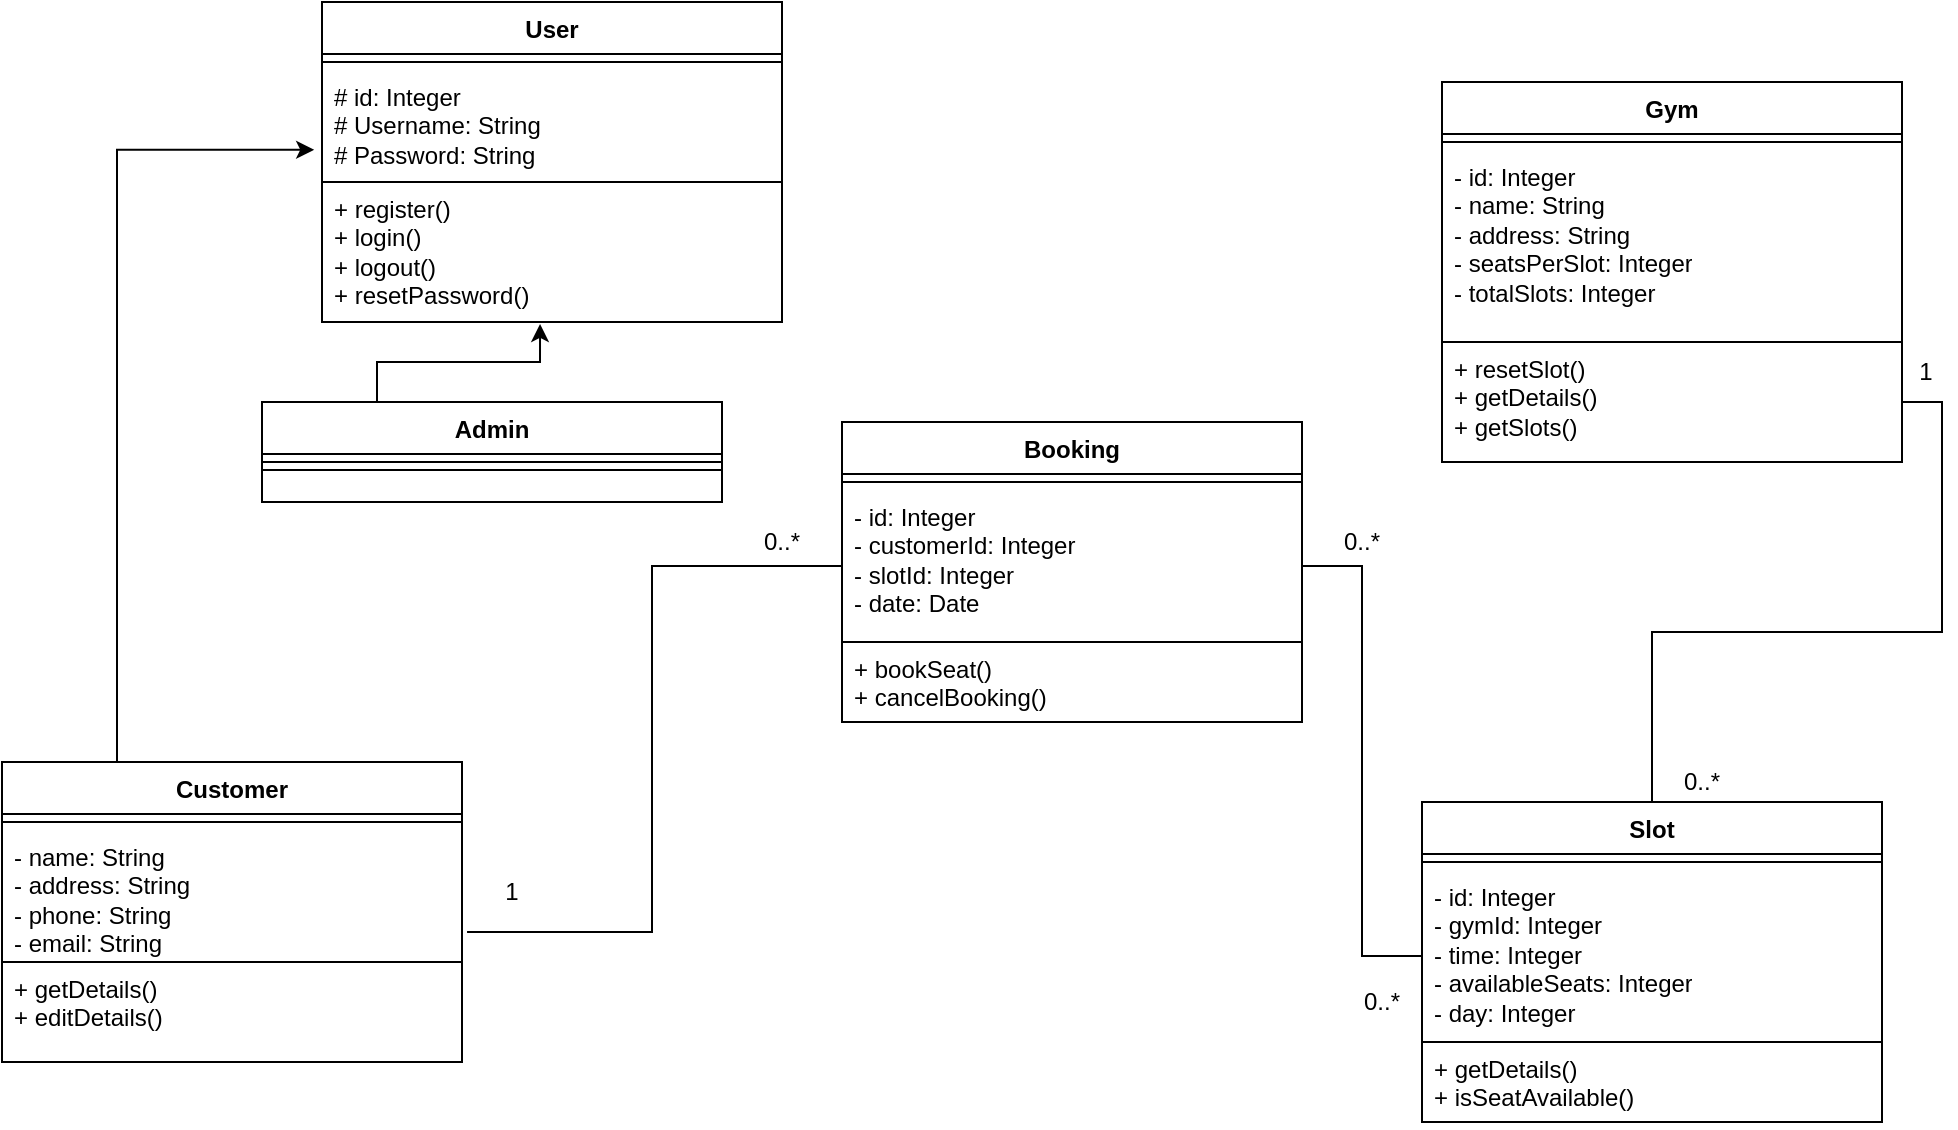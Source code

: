 <mxfile version="21.5.0" type="google">
  <diagram id="C5RBs43oDa-KdzZeNtuy" name="Page-1">
    <mxGraphModel grid="1" page="0" gridSize="10" guides="1" tooltips="1" connect="1" arrows="1" fold="1" pageScale="1" pageWidth="827" pageHeight="1169" math="0" shadow="0">
      <root>
        <mxCell id="WIyWlLk6GJQsqaUBKTNV-0" />
        <mxCell id="WIyWlLk6GJQsqaUBKTNV-1" parent="WIyWlLk6GJQsqaUBKTNV-0" />
        <mxCell id="jiPVxoye8p74x1H-jaRW-0" value="User" style="swimlane;fontStyle=1;align=center;verticalAlign=top;childLayout=stackLayout;horizontal=1;startSize=26;horizontalStack=0;resizeParent=1;resizeParentMax=0;resizeLast=0;collapsible=1;marginBottom=0;whiteSpace=wrap;html=1;" vertex="1" parent="WIyWlLk6GJQsqaUBKTNV-1">
          <mxGeometry x="10" y="30" width="230" height="160" as="geometry">
            <mxRectangle x="330" y="380" width="100" height="30" as="alternateBounds" />
          </mxGeometry>
        </mxCell>
        <mxCell id="jiPVxoye8p74x1H-jaRW-1" value="" style="line;strokeWidth=1;fillColor=none;align=left;verticalAlign=middle;spacingTop=-1;spacingLeft=3;spacingRight=3;rotatable=0;labelPosition=right;points=[];portConstraint=eastwest;strokeColor=inherit;" vertex="1" parent="jiPVxoye8p74x1H-jaRW-0">
          <mxGeometry y="26" width="230" height="8" as="geometry" />
        </mxCell>
        <mxCell id="jiPVxoye8p74x1H-jaRW-2" value="# id: Integer&lt;br&gt;# Username: String&lt;br&gt;# Password: String" style="text;strokeColor=none;fillColor=none;align=left;verticalAlign=top;spacingLeft=4;spacingRight=4;overflow=hidden;rotatable=0;points=[[0,0.5],[1,0.5]];portConstraint=eastwest;whiteSpace=wrap;html=1;" vertex="1" parent="jiPVxoye8p74x1H-jaRW-0">
          <mxGeometry y="34" width="230" height="56" as="geometry" />
        </mxCell>
        <mxCell id="jiPVxoye8p74x1H-jaRW-3" value="+ register()&lt;br&gt;+ login()&lt;br&gt;+ logout()&lt;br&gt;+ resetPassword()" style="text;strokeColor=default;fillColor=none;align=left;verticalAlign=top;spacingLeft=4;spacingRight=4;overflow=hidden;rotatable=0;points=[[0,0.5],[1,0.5]];portConstraint=eastwest;whiteSpace=wrap;html=1;" vertex="1" parent="jiPVxoye8p74x1H-jaRW-0">
          <mxGeometry y="90" width="230" height="70" as="geometry" />
        </mxCell>
        <mxCell id="jiPVxoye8p74x1H-jaRW-12" style="edgeStyle=orthogonalEdgeStyle;rounded=0;orthogonalLoop=1;jettySize=auto;html=1;exitX=0.25;exitY=0;exitDx=0;exitDy=0;entryX=-0.017;entryY=0.712;entryDx=0;entryDy=0;entryPerimeter=0;" edge="1" parent="WIyWlLk6GJQsqaUBKTNV-1" source="jiPVxoye8p74x1H-jaRW-6" target="jiPVxoye8p74x1H-jaRW-2">
          <mxGeometry relative="1" as="geometry" />
        </mxCell>
        <mxCell id="jiPVxoye8p74x1H-jaRW-6" value="Customer" style="swimlane;fontStyle=1;align=center;verticalAlign=top;childLayout=stackLayout;horizontal=1;startSize=26;horizontalStack=0;resizeParent=1;resizeParentMax=0;resizeLast=0;collapsible=1;marginBottom=0;whiteSpace=wrap;html=1;" vertex="1" parent="WIyWlLk6GJQsqaUBKTNV-1">
          <mxGeometry x="-150" y="410" width="230" height="150" as="geometry">
            <mxRectangle x="330" y="380" width="100" height="30" as="alternateBounds" />
          </mxGeometry>
        </mxCell>
        <mxCell id="jiPVxoye8p74x1H-jaRW-7" value="" style="line;strokeWidth=1;fillColor=none;align=left;verticalAlign=middle;spacingTop=-1;spacingLeft=3;spacingRight=3;rotatable=0;labelPosition=right;points=[];portConstraint=eastwest;strokeColor=inherit;" vertex="1" parent="jiPVxoye8p74x1H-jaRW-6">
          <mxGeometry y="26" width="230" height="8" as="geometry" />
        </mxCell>
        <mxCell id="jiPVxoye8p74x1H-jaRW-8" value="- name: String&lt;br&gt;- address: String&lt;br&gt;- phone: String&lt;br&gt;- email: String" style="text;strokeColor=none;fillColor=none;align=left;verticalAlign=top;spacingLeft=4;spacingRight=4;overflow=hidden;rotatable=0;points=[[0,0.5],[1,0.5]];portConstraint=eastwest;whiteSpace=wrap;html=1;" vertex="1" parent="jiPVxoye8p74x1H-jaRW-6">
          <mxGeometry y="34" width="230" height="66" as="geometry" />
        </mxCell>
        <mxCell id="jiPVxoye8p74x1H-jaRW-9" value="+ getDetails()&lt;br&gt;+ editDetails()&lt;br&gt;" style="text;strokeColor=default;fillColor=none;align=left;verticalAlign=top;spacingLeft=4;spacingRight=4;overflow=hidden;rotatable=0;points=[[0,0.5],[1,0.5]];portConstraint=eastwest;whiteSpace=wrap;html=1;" vertex="1" parent="jiPVxoye8p74x1H-jaRW-6">
          <mxGeometry y="100" width="230" height="50" as="geometry" />
        </mxCell>
        <mxCell id="jiPVxoye8p74x1H-jaRW-17" style="edgeStyle=orthogonalEdgeStyle;rounded=0;orthogonalLoop=1;jettySize=auto;html=1;exitX=0.25;exitY=0;exitDx=0;exitDy=0;entryX=0.474;entryY=1.014;entryDx=0;entryDy=0;entryPerimeter=0;" edge="1" parent="WIyWlLk6GJQsqaUBKTNV-1" source="jiPVxoye8p74x1H-jaRW-13" target="jiPVxoye8p74x1H-jaRW-3">
          <mxGeometry relative="1" as="geometry" />
        </mxCell>
        <mxCell id="jiPVxoye8p74x1H-jaRW-13" value="Admin" style="swimlane;fontStyle=1;align=center;verticalAlign=top;childLayout=stackLayout;horizontal=1;startSize=26;horizontalStack=0;resizeParent=1;resizeParentMax=0;resizeLast=0;collapsible=1;marginBottom=0;whiteSpace=wrap;html=1;" vertex="1" parent="WIyWlLk6GJQsqaUBKTNV-1">
          <mxGeometry x="-20" y="230" width="230" height="50" as="geometry">
            <mxRectangle x="330" y="380" width="100" height="30" as="alternateBounds" />
          </mxGeometry>
        </mxCell>
        <mxCell id="jiPVxoye8p74x1H-jaRW-14" value="" style="line;strokeWidth=1;fillColor=none;align=left;verticalAlign=middle;spacingTop=-1;spacingLeft=3;spacingRight=3;rotatable=0;labelPosition=right;points=[];portConstraint=eastwest;strokeColor=inherit;" vertex="1" parent="jiPVxoye8p74x1H-jaRW-13">
          <mxGeometry y="26" width="230" height="8" as="geometry" />
        </mxCell>
        <mxCell id="jiPVxoye8p74x1H-jaRW-16" value="" style="text;strokeColor=default;fillColor=none;align=left;verticalAlign=top;spacingLeft=4;spacingRight=4;overflow=hidden;rotatable=0;points=[[0,0.5],[1,0.5]];portConstraint=eastwest;whiteSpace=wrap;html=1;" vertex="1" parent="jiPVxoye8p74x1H-jaRW-13">
          <mxGeometry y="34" width="230" height="16" as="geometry" />
        </mxCell>
        <mxCell id="jiPVxoye8p74x1H-jaRW-18" value="Gym" style="swimlane;fontStyle=1;align=center;verticalAlign=top;childLayout=stackLayout;horizontal=1;startSize=26;horizontalStack=0;resizeParent=1;resizeParentMax=0;resizeLast=0;collapsible=1;marginBottom=0;whiteSpace=wrap;html=1;" vertex="1" parent="WIyWlLk6GJQsqaUBKTNV-1">
          <mxGeometry x="570" y="70" width="230" height="190" as="geometry">
            <mxRectangle x="330" y="380" width="100" height="30" as="alternateBounds" />
          </mxGeometry>
        </mxCell>
        <mxCell id="jiPVxoye8p74x1H-jaRW-19" value="" style="line;strokeWidth=1;fillColor=none;align=left;verticalAlign=middle;spacingTop=-1;spacingLeft=3;spacingRight=3;rotatable=0;labelPosition=right;points=[];portConstraint=eastwest;strokeColor=inherit;" vertex="1" parent="jiPVxoye8p74x1H-jaRW-18">
          <mxGeometry y="26" width="230" height="8" as="geometry" />
        </mxCell>
        <mxCell id="jiPVxoye8p74x1H-jaRW-20" value="- id: Integer&lt;br&gt;- name: String&lt;br&gt;- address: String&lt;br&gt;- seatsPerSlot: Integer&lt;br&gt;- totalSlots: Integer" style="text;strokeColor=none;fillColor=none;align=left;verticalAlign=top;spacingLeft=4;spacingRight=4;overflow=hidden;rotatable=0;points=[[0,0.5],[1,0.5]];portConstraint=eastwest;whiteSpace=wrap;html=1;" vertex="1" parent="jiPVxoye8p74x1H-jaRW-18">
          <mxGeometry y="34" width="230" height="96" as="geometry" />
        </mxCell>
        <mxCell id="jiPVxoye8p74x1H-jaRW-21" value="+ resetSlot()&lt;br&gt;+ getDetails()&lt;br&gt;+ getSlots()" style="text;strokeColor=default;fillColor=none;align=left;verticalAlign=top;spacingLeft=4;spacingRight=4;overflow=hidden;rotatable=0;points=[[0,0.5],[1,0.5]];portConstraint=eastwest;whiteSpace=wrap;html=1;" vertex="1" parent="jiPVxoye8p74x1H-jaRW-18">
          <mxGeometry y="130" width="230" height="60" as="geometry" />
        </mxCell>
        <mxCell id="jiPVxoye8p74x1H-jaRW-22" value="Booking" style="swimlane;fontStyle=1;align=center;verticalAlign=top;childLayout=stackLayout;horizontal=1;startSize=26;horizontalStack=0;resizeParent=1;resizeParentMax=0;resizeLast=0;collapsible=1;marginBottom=0;whiteSpace=wrap;html=1;" vertex="1" parent="WIyWlLk6GJQsqaUBKTNV-1">
          <mxGeometry x="270" y="240" width="230" height="150" as="geometry">
            <mxRectangle x="330" y="380" width="100" height="30" as="alternateBounds" />
          </mxGeometry>
        </mxCell>
        <mxCell id="jiPVxoye8p74x1H-jaRW-23" value="" style="line;strokeWidth=1;fillColor=none;align=left;verticalAlign=middle;spacingTop=-1;spacingLeft=3;spacingRight=3;rotatable=0;labelPosition=right;points=[];portConstraint=eastwest;strokeColor=inherit;" vertex="1" parent="jiPVxoye8p74x1H-jaRW-22">
          <mxGeometry y="26" width="230" height="8" as="geometry" />
        </mxCell>
        <mxCell id="jiPVxoye8p74x1H-jaRW-24" value="- id: Integer&lt;br&gt;- customerId: Integer&lt;br&gt;- slotId: Integer&lt;br&gt;- date: Date" style="text;strokeColor=none;fillColor=none;align=left;verticalAlign=top;spacingLeft=4;spacingRight=4;overflow=hidden;rotatable=0;points=[[0,0.5],[1,0.5]];portConstraint=eastwest;whiteSpace=wrap;html=1;" vertex="1" parent="jiPVxoye8p74x1H-jaRW-22">
          <mxGeometry y="34" width="230" height="76" as="geometry" />
        </mxCell>
        <mxCell id="jiPVxoye8p74x1H-jaRW-25" value="+ bookSeat()&lt;br&gt;+ cancelBooking()" style="text;strokeColor=default;fillColor=none;align=left;verticalAlign=top;spacingLeft=4;spacingRight=4;overflow=hidden;rotatable=0;points=[[0,0.5],[1,0.5]];portConstraint=eastwest;whiteSpace=wrap;html=1;" vertex="1" parent="jiPVxoye8p74x1H-jaRW-22">
          <mxGeometry y="110" width="230" height="40" as="geometry" />
        </mxCell>
        <mxCell id="23OB1U3VKTnDdC72Nv8R-4" style="edgeStyle=orthogonalEdgeStyle;rounded=0;orthogonalLoop=1;jettySize=auto;html=1;exitX=0.5;exitY=0;exitDx=0;exitDy=0;entryX=1;entryY=0.5;entryDx=0;entryDy=0;endArrow=none;endFill=0;" edge="1" parent="WIyWlLk6GJQsqaUBKTNV-1" source="jiPVxoye8p74x1H-jaRW-26" target="jiPVxoye8p74x1H-jaRW-21">
          <mxGeometry relative="1" as="geometry">
            <mxPoint x="700" y="310" as="targetPoint" />
          </mxGeometry>
        </mxCell>
        <mxCell id="jiPVxoye8p74x1H-jaRW-26" value="Slot" style="swimlane;fontStyle=1;align=center;verticalAlign=top;childLayout=stackLayout;horizontal=1;startSize=26;horizontalStack=0;resizeParent=1;resizeParentMax=0;resizeLast=0;collapsible=1;marginBottom=0;whiteSpace=wrap;html=1;" vertex="1" parent="WIyWlLk6GJQsqaUBKTNV-1">
          <mxGeometry x="560" y="430" width="230" height="160" as="geometry">
            <mxRectangle x="330" y="380" width="100" height="30" as="alternateBounds" />
          </mxGeometry>
        </mxCell>
        <mxCell id="jiPVxoye8p74x1H-jaRW-27" value="" style="line;strokeWidth=1;fillColor=none;align=left;verticalAlign=middle;spacingTop=-1;spacingLeft=3;spacingRight=3;rotatable=0;labelPosition=right;points=[];portConstraint=eastwest;strokeColor=inherit;" vertex="1" parent="jiPVxoye8p74x1H-jaRW-26">
          <mxGeometry y="26" width="230" height="8" as="geometry" />
        </mxCell>
        <mxCell id="jiPVxoye8p74x1H-jaRW-28" value="- id: Integer&lt;br&gt;- gymId: Integer&lt;br&gt;- time: Integer&lt;br&gt;- availableSeats: Integer&lt;br&gt;- day: Integer" style="text;strokeColor=none;fillColor=none;align=left;verticalAlign=top;spacingLeft=4;spacingRight=4;overflow=hidden;rotatable=0;points=[[0,0.5],[1,0.5]];portConstraint=eastwest;whiteSpace=wrap;html=1;" vertex="1" parent="jiPVxoye8p74x1H-jaRW-26">
          <mxGeometry y="34" width="230" height="86" as="geometry" />
        </mxCell>
        <mxCell id="jiPVxoye8p74x1H-jaRW-29" value="+ getDetails()&lt;br&gt;+ isSeatAvailable()" style="text;strokeColor=default;fillColor=none;align=left;verticalAlign=top;spacingLeft=4;spacingRight=4;overflow=hidden;rotatable=0;points=[[0,0.5],[1,0.5]];portConstraint=eastwest;whiteSpace=wrap;html=1;" vertex="1" parent="jiPVxoye8p74x1H-jaRW-26">
          <mxGeometry y="120" width="230" height="40" as="geometry" />
        </mxCell>
        <mxCell id="23OB1U3VKTnDdC72Nv8R-2" style="edgeStyle=orthogonalEdgeStyle;rounded=0;orthogonalLoop=1;jettySize=auto;html=1;exitX=0;exitY=0.5;exitDx=0;exitDy=0;entryX=1;entryY=0.5;entryDx=0;entryDy=0;endArrow=none;endFill=0;" edge="1" parent="WIyWlLk6GJQsqaUBKTNV-1" source="jiPVxoye8p74x1H-jaRW-28" target="jiPVxoye8p74x1H-jaRW-24">
          <mxGeometry relative="1" as="geometry" />
        </mxCell>
        <mxCell id="23OB1U3VKTnDdC72Nv8R-3" style="edgeStyle=orthogonalEdgeStyle;rounded=0;orthogonalLoop=1;jettySize=auto;html=1;exitX=0;exitY=0.5;exitDx=0;exitDy=0;entryX=1.011;entryY=0.773;entryDx=0;entryDy=0;entryPerimeter=0;endArrow=none;endFill=0;" edge="1" parent="WIyWlLk6GJQsqaUBKTNV-1" source="jiPVxoye8p74x1H-jaRW-24" target="jiPVxoye8p74x1H-jaRW-8">
          <mxGeometry relative="1" as="geometry" />
        </mxCell>
        <mxCell id="23OB1U3VKTnDdC72Nv8R-5" value="1" style="text;html=1;strokeColor=none;fillColor=none;align=center;verticalAlign=middle;whiteSpace=wrap;rounded=0;" vertex="1" parent="WIyWlLk6GJQsqaUBKTNV-1">
          <mxGeometry x="797" y="200" width="30" height="30" as="geometry" />
        </mxCell>
        <mxCell id="23OB1U3VKTnDdC72Nv8R-6" value="0..*" style="text;html=1;strokeColor=none;fillColor=none;align=center;verticalAlign=middle;whiteSpace=wrap;rounded=0;" vertex="1" parent="WIyWlLk6GJQsqaUBKTNV-1">
          <mxGeometry x="680" y="410" width="40" height="20" as="geometry" />
        </mxCell>
        <mxCell id="23OB1U3VKTnDdC72Nv8R-7" value="0..*" style="text;html=1;strokeColor=none;fillColor=none;align=center;verticalAlign=middle;whiteSpace=wrap;rounded=0;" vertex="1" parent="WIyWlLk6GJQsqaUBKTNV-1">
          <mxGeometry x="520" y="520" width="40" height="20" as="geometry" />
        </mxCell>
        <mxCell id="23OB1U3VKTnDdC72Nv8R-8" value="0..*" style="text;html=1;strokeColor=none;fillColor=none;align=center;verticalAlign=middle;whiteSpace=wrap;rounded=0;" vertex="1" parent="WIyWlLk6GJQsqaUBKTNV-1">
          <mxGeometry x="510" y="290" width="40" height="20" as="geometry" />
        </mxCell>
        <mxCell id="23OB1U3VKTnDdC72Nv8R-9" value="0..*" style="text;html=1;strokeColor=none;fillColor=none;align=center;verticalAlign=middle;whiteSpace=wrap;rounded=0;" vertex="1" parent="WIyWlLk6GJQsqaUBKTNV-1">
          <mxGeometry x="220" y="290" width="40" height="20" as="geometry" />
        </mxCell>
        <mxCell id="23OB1U3VKTnDdC72Nv8R-10" value="1" style="text;html=1;strokeColor=none;fillColor=none;align=center;verticalAlign=middle;whiteSpace=wrap;rounded=0;" vertex="1" parent="WIyWlLk6GJQsqaUBKTNV-1">
          <mxGeometry x="90" y="460" width="30" height="30" as="geometry" />
        </mxCell>
      </root>
    </mxGraphModel>
  </diagram>
</mxfile>
